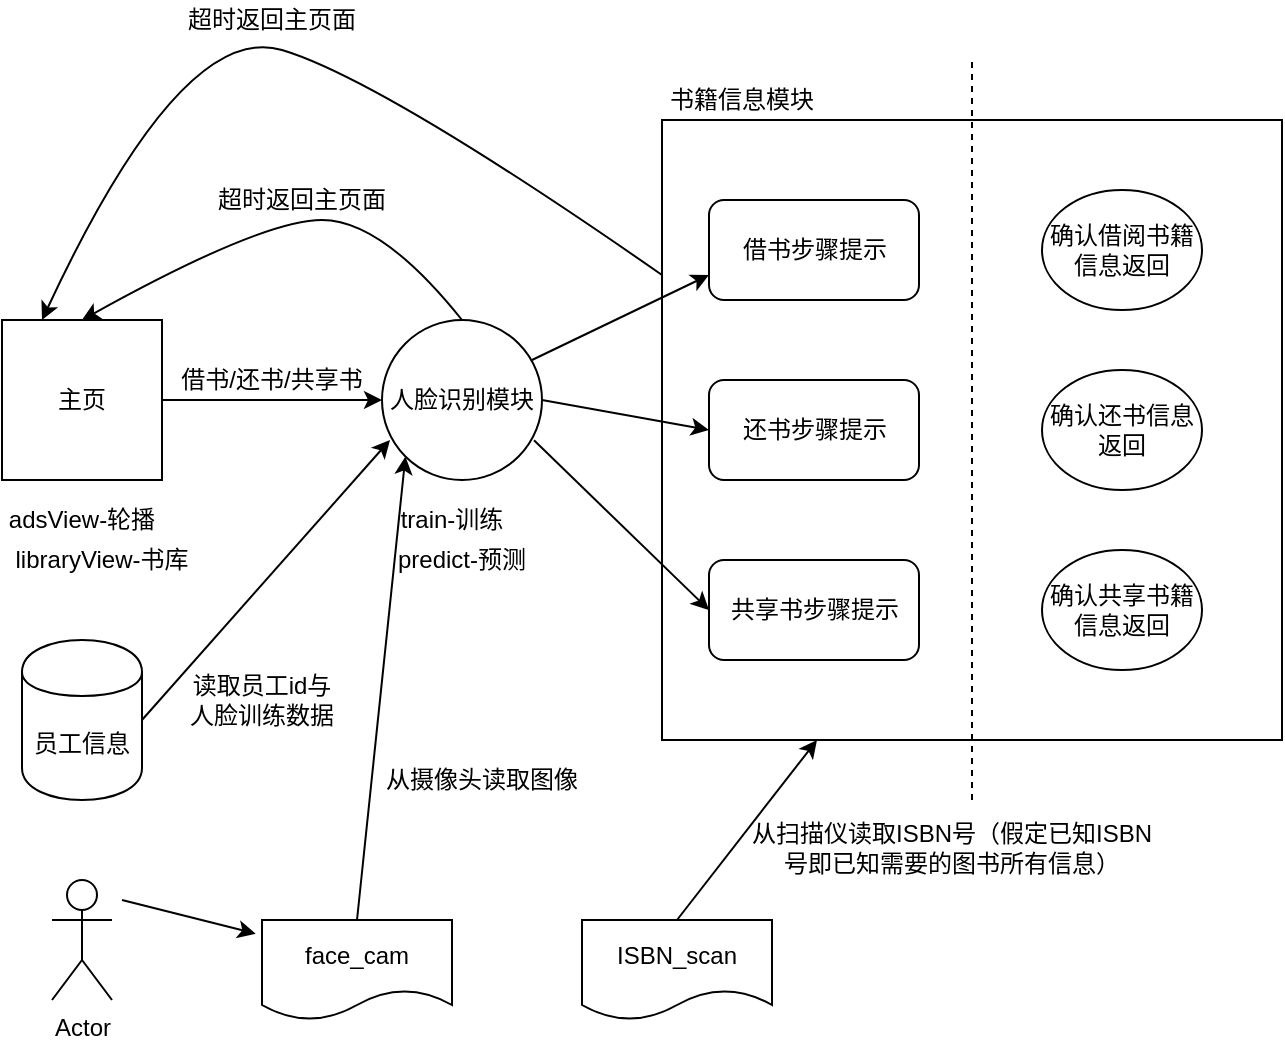 <mxfile version="12.2.4" pages="1"><diagram id="jUCbg5glYrzjF_iuO1Tn" name="Page-1"><mxGraphModel dx="1037" dy="755" grid="1" gridSize="10" guides="1" tooltips="1" connect="1" arrows="1" fold="1" page="1" pageScale="1" pageWidth="827" pageHeight="1169" math="0" shadow="0"><root><mxCell id="0"/><mxCell id="1" parent="0"/><mxCell id="5" style="edgeStyle=orthogonalEdgeStyle;rounded=0;orthogonalLoop=1;jettySize=auto;html=1;exitX=1;exitY=0.5;exitDx=0;exitDy=0;entryX=0;entryY=0.5;entryDx=0;entryDy=0;" parent="1" source="2" target="4" edge="1"><mxGeometry relative="1" as="geometry"/></mxCell><mxCell id="2" value="主页" style="whiteSpace=wrap;html=1;aspect=fixed;" parent="1" vertex="1"><mxGeometry x="60" y="330" width="80" height="80" as="geometry"/></mxCell><mxCell id="4" value="人脸识别模块" style="ellipse;whiteSpace=wrap;html=1;aspect=fixed;" parent="1" vertex="1"><mxGeometry x="250" y="330" width="80" height="80" as="geometry"/></mxCell><mxCell id="6" value="借书/还书/共享书" style="text;html=1;strokeColor=none;fillColor=none;align=center;verticalAlign=middle;whiteSpace=wrap;rounded=0;" parent="1" vertex="1"><mxGeometry x="140" y="350" width="110" height="20" as="geometry"/></mxCell><mxCell id="7" value="adsView-轮播" style="text;html=1;strokeColor=none;fillColor=none;align=center;verticalAlign=middle;whiteSpace=wrap;rounded=0;" parent="1" vertex="1"><mxGeometry x="60" y="420" width="80" height="20" as="geometry"/></mxCell><mxCell id="8" value="libraryView-书库" style="text;html=1;strokeColor=none;fillColor=none;align=center;verticalAlign=middle;whiteSpace=wrap;rounded=0;" parent="1" vertex="1"><mxGeometry x="60" y="440" width="100" height="20" as="geometry"/></mxCell><mxCell id="9" value="train-训练" style="text;html=1;strokeColor=none;fillColor=none;align=center;verticalAlign=middle;whiteSpace=wrap;rounded=0;" parent="1" vertex="1"><mxGeometry x="250" y="420" width="70" height="20" as="geometry"/></mxCell><mxCell id="10" value="predict-预测" style="text;html=1;strokeColor=none;fillColor=none;align=center;verticalAlign=middle;whiteSpace=wrap;rounded=0;" parent="1" vertex="1"><mxGeometry x="250" y="440" width="80" height="20" as="geometry"/></mxCell><mxCell id="12" value="" style="whiteSpace=wrap;html=1;aspect=fixed;" parent="1" vertex="1"><mxGeometry x="390" y="230" width="310" height="310" as="geometry"/></mxCell><mxCell id="15" value="" style="curved=1;endArrow=classic;html=1;exitX=0.5;exitY=0;exitDx=0;exitDy=0;entryX=0.5;entryY=0;entryDx=0;entryDy=0;" parent="1" source="4" target="2" edge="1"><mxGeometry width="50" height="50" relative="1" as="geometry"><mxPoint x="190" y="330" as="sourcePoint"/><mxPoint x="240" y="280" as="targetPoint"/><Array as="points"><mxPoint x="250" y="280"/><mxPoint x="190" y="280"/></Array></mxGeometry></mxCell><mxCell id="16" value="" style="curved=1;endArrow=classic;html=1;exitX=0;exitY=0.25;exitDx=0;exitDy=0;entryX=0.25;entryY=0;entryDx=0;entryDy=0;" parent="1" source="12" target="2" edge="1"><mxGeometry width="50" height="50" relative="1" as="geometry"><mxPoint x="150" y="230" as="sourcePoint"/><mxPoint x="200" y="180" as="targetPoint"/><Array as="points"><mxPoint x="250" y="210"/><mxPoint x="150" y="180"/></Array></mxGeometry></mxCell><mxCell id="17" value="超时返回主页面" style="text;html=1;strokeColor=none;fillColor=none;align=center;verticalAlign=middle;whiteSpace=wrap;rounded=0;" parent="1" vertex="1"><mxGeometry x="160" y="260" width="100" height="20" as="geometry"/></mxCell><mxCell id="18" value="超时返回主页面" style="text;html=1;strokeColor=none;fillColor=none;align=center;verticalAlign=middle;whiteSpace=wrap;rounded=0;" parent="1" vertex="1"><mxGeometry x="145" y="170" width="100" height="20" as="geometry"/></mxCell><mxCell id="19" value="face_cam" style="shape=document;whiteSpace=wrap;html=1;boundedLbl=1;" parent="1" vertex="1"><mxGeometry x="190" y="630" width="95" height="50" as="geometry"/></mxCell><mxCell id="20" value="ISBN_scan" style="shape=document;whiteSpace=wrap;html=1;boundedLbl=1;" parent="1" vertex="1"><mxGeometry x="350" y="630" width="95" height="50" as="geometry"/></mxCell><mxCell id="21" value="" style="endArrow=classic;html=1;exitX=0.5;exitY=0;exitDx=0;exitDy=0;entryX=0;entryY=1;entryDx=0;entryDy=0;" parent="1" source="19" target="4" edge="1"><mxGeometry width="50" height="50" relative="1" as="geometry"><mxPoint x="60" y="750" as="sourcePoint"/><mxPoint x="110" y="700" as="targetPoint"/></mxGeometry></mxCell><mxCell id="22" value="从摄像头读取图像" style="text;html=1;strokeColor=none;fillColor=none;align=center;verticalAlign=middle;whiteSpace=wrap;rounded=0;" parent="1" vertex="1"><mxGeometry x="250" y="550" width="100" height="20" as="geometry"/></mxCell><mxCell id="23" value="" style="endArrow=classic;html=1;exitX=0.5;exitY=0;exitDx=0;exitDy=0;entryX=0.25;entryY=1;entryDx=0;entryDy=0;" parent="1" source="20" target="12" edge="1"><mxGeometry width="50" height="50" relative="1" as="geometry"><mxPoint x="60" y="750" as="sourcePoint"/><mxPoint x="110" y="700" as="targetPoint"/></mxGeometry></mxCell><mxCell id="24" value="从扫描仪读取ISBN号（假定已知ISBN号即已知需要的图书所有信息）" style="text;html=1;strokeColor=none;fillColor=none;align=center;verticalAlign=middle;whiteSpace=wrap;rounded=0;" parent="1" vertex="1"><mxGeometry x="430" y="584" width="210" height="20" as="geometry"/></mxCell><mxCell id="25" value="" style="endArrow=none;dashed=1;html=1;" parent="1" edge="1"><mxGeometry width="50" height="50" relative="1" as="geometry"><mxPoint x="545" y="570" as="sourcePoint"/><mxPoint x="545" y="200" as="targetPoint"/></mxGeometry></mxCell><mxCell id="26" value="Actor" style="shape=umlActor;verticalLabelPosition=bottom;labelBackgroundColor=#ffffff;verticalAlign=top;html=1;outlineConnect=0;" parent="1" vertex="1"><mxGeometry x="85" y="610" width="30" height="60" as="geometry"/></mxCell><mxCell id="28" value="" style="endArrow=classic;html=1;entryX=-0.033;entryY=0.137;entryDx=0;entryDy=0;entryPerimeter=0;" parent="1" target="19" edge="1"><mxGeometry width="50" height="50" relative="1" as="geometry"><mxPoint x="120" y="620" as="sourcePoint"/><mxPoint x="140" y="550" as="targetPoint"/></mxGeometry></mxCell><mxCell id="29" value="借书步骤提示" style="rounded=1;whiteSpace=wrap;html=1;" parent="1" vertex="1"><mxGeometry x="413.5" y="270" width="105" height="50" as="geometry"/></mxCell><mxCell id="30" value="还书步骤提示" style="rounded=1;whiteSpace=wrap;html=1;" parent="1" vertex="1"><mxGeometry x="413.5" y="360" width="105" height="50" as="geometry"/></mxCell><mxCell id="31" value="共享书步骤提示" style="rounded=1;whiteSpace=wrap;html=1;" parent="1" vertex="1"><mxGeometry x="413.5" y="450" width="105" height="50" as="geometry"/></mxCell><mxCell id="33" value="" style="endArrow=classic;html=1;entryX=0;entryY=0.75;entryDx=0;entryDy=0;" parent="1" target="29" edge="1"><mxGeometry width="50" height="50" relative="1" as="geometry"><mxPoint x="325" y="350" as="sourcePoint"/><mxPoint x="375" y="300" as="targetPoint"/></mxGeometry></mxCell><mxCell id="34" value="" style="endArrow=classic;html=1;exitX=1;exitY=0.5;exitDx=0;exitDy=0;entryX=0;entryY=0.5;entryDx=0;entryDy=0;" parent="1" source="4" target="30" edge="1"><mxGeometry width="50" height="50" relative="1" as="geometry"><mxPoint x="350" y="450" as="sourcePoint"/><mxPoint x="400" y="400" as="targetPoint"/></mxGeometry></mxCell><mxCell id="35" value="" style="endArrow=classic;html=1;exitX=0.95;exitY=0.752;exitDx=0;exitDy=0;exitPerimeter=0;entryX=0;entryY=0.5;entryDx=0;entryDy=0;" parent="1" source="4" target="31" edge="1"><mxGeometry width="50" height="50" relative="1" as="geometry"><mxPoint x="340" y="460" as="sourcePoint"/><mxPoint x="390" y="410" as="targetPoint"/></mxGeometry></mxCell><mxCell id="36" value="书籍信息模块" style="text;html=1;strokeColor=none;fillColor=none;align=center;verticalAlign=middle;whiteSpace=wrap;rounded=0;" parent="1" vertex="1"><mxGeometry x="390" y="210" width="80" height="20" as="geometry"/></mxCell><mxCell id="37" value="员工信息" style="shape=cylinder;whiteSpace=wrap;html=1;boundedLbl=1;backgroundOutline=1;" parent="1" vertex="1"><mxGeometry x="70" y="490" width="60" height="80" as="geometry"/></mxCell><mxCell id="38" value="" style="endArrow=classic;html=1;exitX=1;exitY=0.5;exitDx=0;exitDy=0;entryX=0.05;entryY=0.75;entryDx=0;entryDy=0;entryPerimeter=0;" parent="1" source="37" target="4" edge="1"><mxGeometry width="50" height="50" relative="1" as="geometry"><mxPoint x="50" y="760" as="sourcePoint"/><mxPoint x="100" y="710" as="targetPoint"/></mxGeometry></mxCell><mxCell id="41" value="读取员工id与人脸训练数据" style="text;html=1;strokeColor=none;fillColor=none;align=center;verticalAlign=middle;whiteSpace=wrap;rounded=0;" parent="1" vertex="1"><mxGeometry x="150" y="510" width="80" height="20" as="geometry"/></mxCell><mxCell id="43" value="确认借阅书籍信息返回" style="ellipse;whiteSpace=wrap;html=1;" parent="1" vertex="1"><mxGeometry x="580" y="265" width="80" height="60" as="geometry"/></mxCell><mxCell id="44" value="确认还书信息返回" style="ellipse;whiteSpace=wrap;html=1;" parent="1" vertex="1"><mxGeometry x="580" y="355" width="80" height="60" as="geometry"/></mxCell><mxCell id="45" value="确认共享书籍信息返回" style="ellipse;whiteSpace=wrap;html=1;" parent="1" vertex="1"><mxGeometry x="580" y="445" width="80" height="60" as="geometry"/></mxCell></root></mxGraphModel></diagram></mxfile>